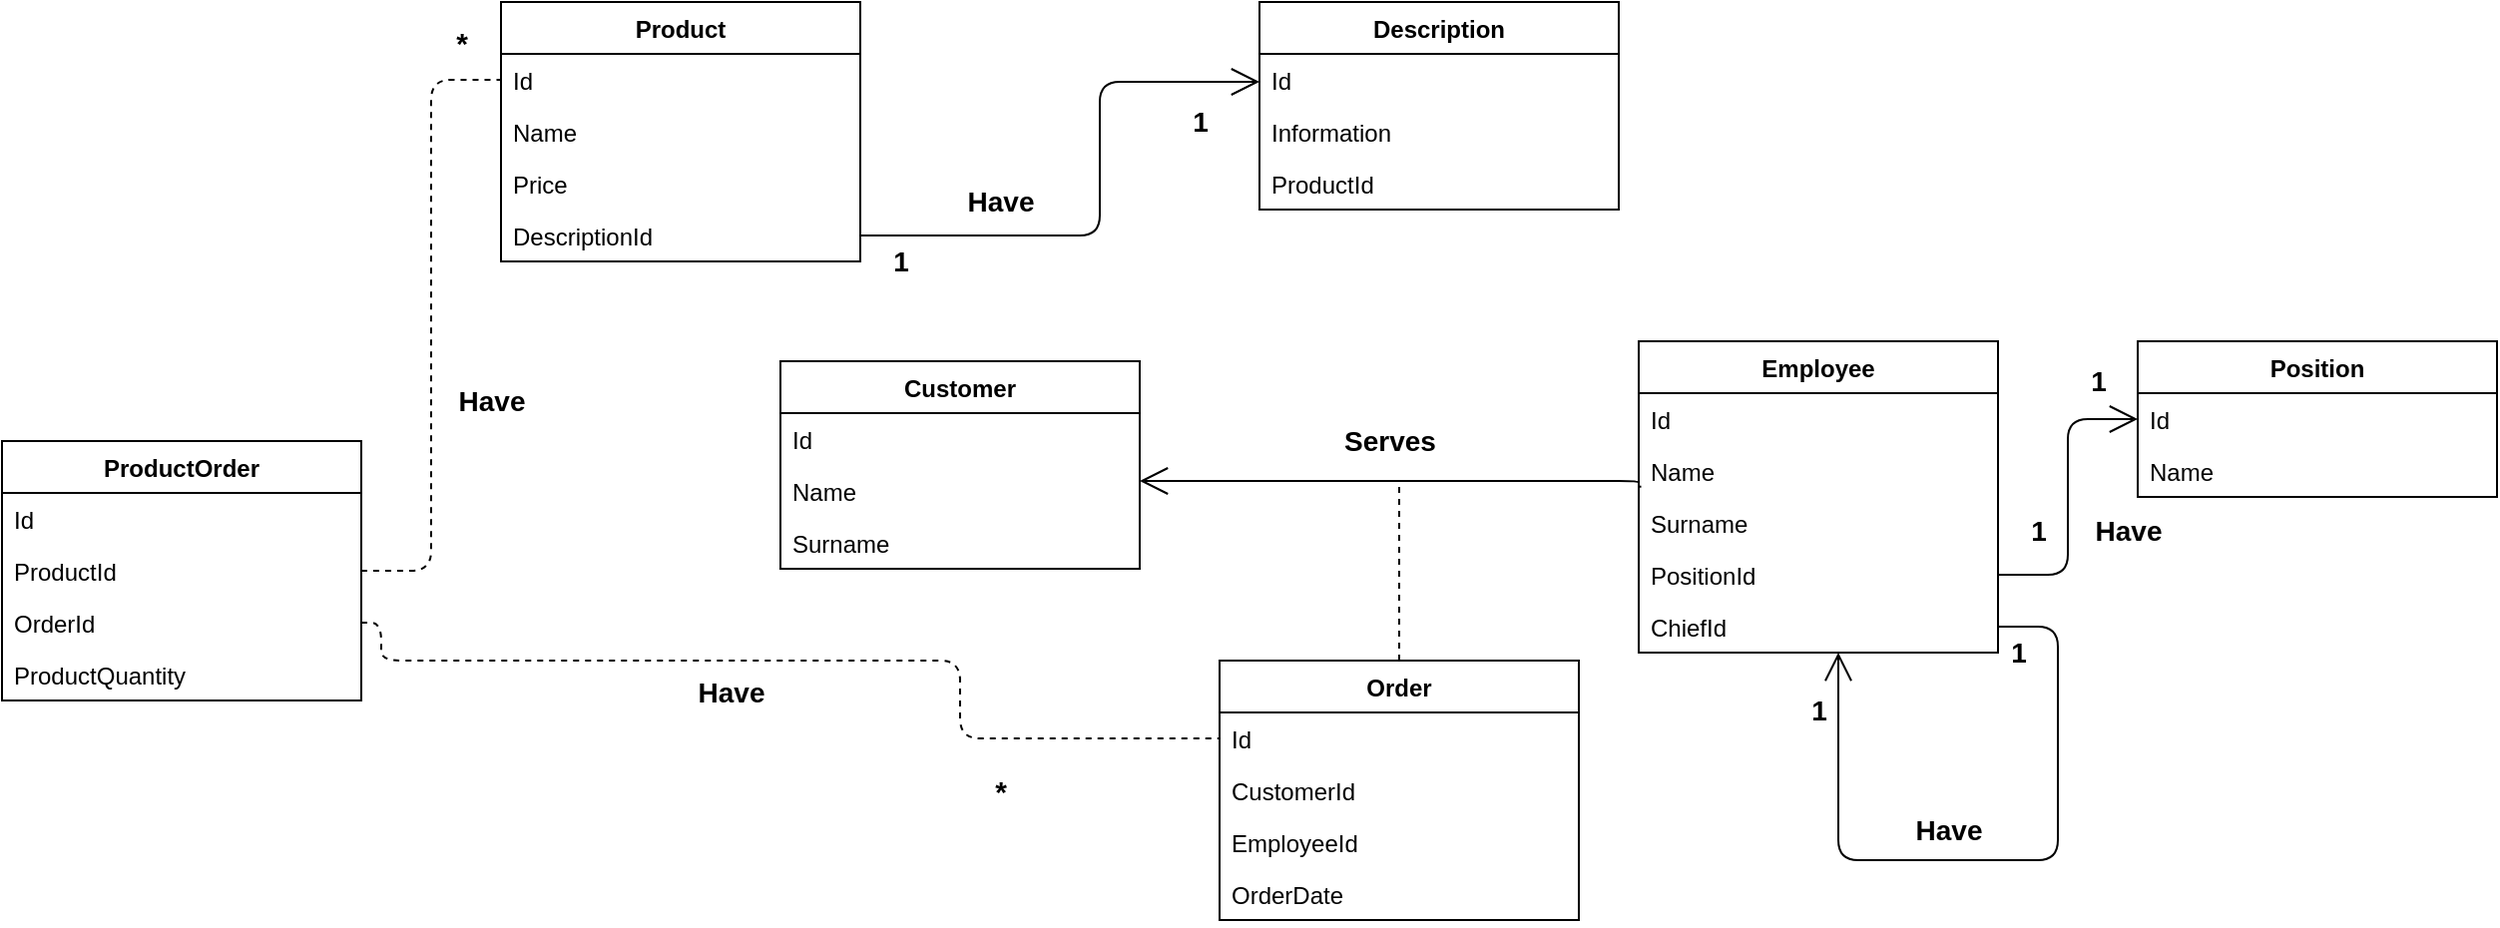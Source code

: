 <mxfile version="14.0.1" type="device"><diagram id="0FaxGf6S4Ze988oj-q5E" name="Page-1"><mxGraphModel dx="2012" dy="588" grid="1" gridSize="10" guides="1" tooltips="1" connect="1" arrows="1" fold="1" page="1" pageScale="1" pageWidth="827" pageHeight="1169" math="0" shadow="0"><root><mxCell id="0"/><mxCell id="1" parent="0"/><mxCell id="ffKP3wJ6fXEyy34qD86H-6" value="Customer" style="swimlane;fontStyle=1;align=center;verticalAlign=top;childLayout=stackLayout;horizontal=1;startSize=26;horizontalStack=0;resizeParent=1;resizeParentMax=0;resizeLast=0;collapsible=1;marginBottom=0;" vertex="1" parent="1"><mxGeometry x="330" y="200" width="180" height="104" as="geometry"/></mxCell><mxCell id="ffKP3wJ6fXEyy34qD86H-7" value="Id" style="text;strokeColor=none;fillColor=none;align=left;verticalAlign=top;spacingLeft=4;spacingRight=4;overflow=hidden;rotatable=0;points=[[0,0.5],[1,0.5]];portConstraint=eastwest;" vertex="1" parent="ffKP3wJ6fXEyy34qD86H-6"><mxGeometry y="26" width="180" height="26" as="geometry"/></mxCell><mxCell id="ffKP3wJ6fXEyy34qD86H-9" value="Name" style="text;strokeColor=none;fillColor=none;align=left;verticalAlign=top;spacingLeft=4;spacingRight=4;overflow=hidden;rotatable=0;points=[[0,0.5],[1,0.5]];portConstraint=eastwest;" vertex="1" parent="ffKP3wJ6fXEyy34qD86H-6"><mxGeometry y="52" width="180" height="26" as="geometry"/></mxCell><mxCell id="ffKP3wJ6fXEyy34qD86H-10" value="Surname" style="text;strokeColor=none;fillColor=none;align=left;verticalAlign=top;spacingLeft=4;spacingRight=4;overflow=hidden;rotatable=0;points=[[0,0.5],[1,0.5]];portConstraint=eastwest;" vertex="1" parent="ffKP3wJ6fXEyy34qD86H-6"><mxGeometry y="78" width="180" height="26" as="geometry"/></mxCell><mxCell id="ffKP3wJ6fXEyy34qD86H-11" value="Description" style="swimlane;fontStyle=1;align=center;verticalAlign=top;childLayout=stackLayout;horizontal=1;startSize=26;horizontalStack=0;resizeParent=1;resizeParentMax=0;resizeLast=0;collapsible=1;marginBottom=0;" vertex="1" parent="1"><mxGeometry x="570" y="20" width="180" height="104" as="geometry"/></mxCell><mxCell id="ffKP3wJ6fXEyy34qD86H-12" value="Id" style="text;strokeColor=none;fillColor=none;align=left;verticalAlign=top;spacingLeft=4;spacingRight=4;overflow=hidden;rotatable=0;points=[[0,0.5],[1,0.5]];portConstraint=eastwest;" vertex="1" parent="ffKP3wJ6fXEyy34qD86H-11"><mxGeometry y="26" width="180" height="26" as="geometry"/></mxCell><mxCell id="ffKP3wJ6fXEyy34qD86H-13" value="Information" style="text;strokeColor=none;fillColor=none;align=left;verticalAlign=top;spacingLeft=4;spacingRight=4;overflow=hidden;rotatable=0;points=[[0,0.5],[1,0.5]];portConstraint=eastwest;" vertex="1" parent="ffKP3wJ6fXEyy34qD86H-11"><mxGeometry y="52" width="180" height="26" as="geometry"/></mxCell><mxCell id="ffKP3wJ6fXEyy34qD86H-14" value="ProductId" style="text;strokeColor=none;fillColor=none;align=left;verticalAlign=top;spacingLeft=4;spacingRight=4;overflow=hidden;rotatable=0;points=[[0,0.5],[1,0.5]];portConstraint=eastwest;" vertex="1" parent="ffKP3wJ6fXEyy34qD86H-11"><mxGeometry y="78" width="180" height="26" as="geometry"/></mxCell><mxCell id="ffKP3wJ6fXEyy34qD86H-15" value="Employee" style="swimlane;fontStyle=1;align=center;verticalAlign=top;childLayout=stackLayout;horizontal=1;startSize=26;horizontalStack=0;resizeParent=1;resizeParentMax=0;resizeLast=0;collapsible=1;marginBottom=0;" vertex="1" parent="1"><mxGeometry x="760" y="190" width="180" height="156" as="geometry"/></mxCell><mxCell id="ffKP3wJ6fXEyy34qD86H-16" value="Id" style="text;strokeColor=none;fillColor=none;align=left;verticalAlign=top;spacingLeft=4;spacingRight=4;overflow=hidden;rotatable=0;points=[[0,0.5],[1,0.5]];portConstraint=eastwest;" vertex="1" parent="ffKP3wJ6fXEyy34qD86H-15"><mxGeometry y="26" width="180" height="26" as="geometry"/></mxCell><mxCell id="ffKP3wJ6fXEyy34qD86H-17" value="Name" style="text;strokeColor=none;fillColor=none;align=left;verticalAlign=top;spacingLeft=4;spacingRight=4;overflow=hidden;rotatable=0;points=[[0,0.5],[1,0.5]];portConstraint=eastwest;" vertex="1" parent="ffKP3wJ6fXEyy34qD86H-15"><mxGeometry y="52" width="180" height="26" as="geometry"/></mxCell><mxCell id="ffKP3wJ6fXEyy34qD86H-19" value="Surname" style="text;strokeColor=none;fillColor=none;align=left;verticalAlign=top;spacingLeft=4;spacingRight=4;overflow=hidden;rotatable=0;points=[[0,0.5],[1,0.5]];portConstraint=eastwest;" vertex="1" parent="ffKP3wJ6fXEyy34qD86H-15"><mxGeometry y="78" width="180" height="26" as="geometry"/></mxCell><mxCell id="ffKP3wJ6fXEyy34qD86H-18" value="PositionId" style="text;strokeColor=none;fillColor=none;align=left;verticalAlign=top;spacingLeft=4;spacingRight=4;overflow=hidden;rotatable=0;points=[[0,0.5],[1,0.5]];portConstraint=eastwest;" vertex="1" parent="ffKP3wJ6fXEyy34qD86H-15"><mxGeometry y="104" width="180" height="26" as="geometry"/></mxCell><mxCell id="ffKP3wJ6fXEyy34qD86H-20" value="ChiefId" style="text;strokeColor=none;fillColor=none;align=left;verticalAlign=top;spacingLeft=4;spacingRight=4;overflow=hidden;rotatable=0;points=[[0,0.5],[1,0.5]];portConstraint=eastwest;" vertex="1" parent="ffKP3wJ6fXEyy34qD86H-15"><mxGeometry y="130" width="180" height="26" as="geometry"/></mxCell><mxCell id="ffKP3wJ6fXEyy34qD86H-75" value="" style="endArrow=open;html=1;endFill=0;endSize=12;edgeStyle=orthogonalEdgeStyle;exitX=1;exitY=0.5;exitDx=0;exitDy=0;" edge="1" parent="ffKP3wJ6fXEyy34qD86H-15" source="ffKP3wJ6fXEyy34qD86H-20" target="ffKP3wJ6fXEyy34qD86H-20"><mxGeometry width="50" height="50" relative="1" as="geometry"><mxPoint x="190" y="127.0" as="sourcePoint"/><mxPoint x="90" y="190" as="targetPoint"/><Array as="points"><mxPoint x="210" y="143"/><mxPoint x="210" y="260"/><mxPoint x="100" y="260"/></Array></mxGeometry></mxCell><mxCell id="ffKP3wJ6fXEyy34qD86H-21" value="Order" style="swimlane;fontStyle=1;align=center;verticalAlign=top;childLayout=stackLayout;horizontal=1;startSize=26;horizontalStack=0;resizeParent=1;resizeParentMax=0;resizeLast=0;collapsible=1;marginBottom=0;" vertex="1" parent="1"><mxGeometry x="550" y="350" width="180" height="130" as="geometry"/></mxCell><mxCell id="ffKP3wJ6fXEyy34qD86H-22" value="Id" style="text;strokeColor=none;fillColor=none;align=left;verticalAlign=top;spacingLeft=4;spacingRight=4;overflow=hidden;rotatable=0;points=[[0,0.5],[1,0.5]];portConstraint=eastwest;" vertex="1" parent="ffKP3wJ6fXEyy34qD86H-21"><mxGeometry y="26" width="180" height="26" as="geometry"/></mxCell><mxCell id="ffKP3wJ6fXEyy34qD86H-23" value="CustomerId" style="text;strokeColor=none;fillColor=none;align=left;verticalAlign=top;spacingLeft=4;spacingRight=4;overflow=hidden;rotatable=0;points=[[0,0.5],[1,0.5]];portConstraint=eastwest;" vertex="1" parent="ffKP3wJ6fXEyy34qD86H-21"><mxGeometry y="52" width="180" height="26" as="geometry"/></mxCell><mxCell id="ffKP3wJ6fXEyy34qD86H-24" value="EmployeeId" style="text;strokeColor=none;fillColor=none;align=left;verticalAlign=top;spacingLeft=4;spacingRight=4;overflow=hidden;rotatable=0;points=[[0,0.5],[1,0.5]];portConstraint=eastwest;" vertex="1" parent="ffKP3wJ6fXEyy34qD86H-21"><mxGeometry y="78" width="180" height="26" as="geometry"/></mxCell><mxCell id="ffKP3wJ6fXEyy34qD86H-25" value="OrderDate" style="text;strokeColor=none;fillColor=none;align=left;verticalAlign=top;spacingLeft=4;spacingRight=4;overflow=hidden;rotatable=0;points=[[0,0.5],[1,0.5]];portConstraint=eastwest;" vertex="1" parent="ffKP3wJ6fXEyy34qD86H-21"><mxGeometry y="104" width="180" height="26" as="geometry"/></mxCell><mxCell id="ffKP3wJ6fXEyy34qD86H-27" value="Position" style="swimlane;fontStyle=1;align=center;verticalAlign=top;childLayout=stackLayout;horizontal=1;startSize=26;horizontalStack=0;resizeParent=1;resizeParentMax=0;resizeLast=0;collapsible=1;marginBottom=0;" vertex="1" parent="1"><mxGeometry x="1010" y="190" width="180" height="78" as="geometry"/></mxCell><mxCell id="ffKP3wJ6fXEyy34qD86H-28" value="Id" style="text;strokeColor=none;fillColor=none;align=left;verticalAlign=top;spacingLeft=4;spacingRight=4;overflow=hidden;rotatable=0;points=[[0,0.5],[1,0.5]];portConstraint=eastwest;" vertex="1" parent="ffKP3wJ6fXEyy34qD86H-27"><mxGeometry y="26" width="180" height="26" as="geometry"/></mxCell><mxCell id="ffKP3wJ6fXEyy34qD86H-29" value="Name" style="text;strokeColor=none;fillColor=none;align=left;verticalAlign=top;spacingLeft=4;spacingRight=4;overflow=hidden;rotatable=0;points=[[0,0.5],[1,0.5]];portConstraint=eastwest;" vertex="1" parent="ffKP3wJ6fXEyy34qD86H-27"><mxGeometry y="52" width="180" height="26" as="geometry"/></mxCell><mxCell id="ffKP3wJ6fXEyy34qD86H-33" value="Product" style="swimlane;fontStyle=1;align=center;verticalAlign=top;childLayout=stackLayout;horizontal=1;startSize=26;horizontalStack=0;resizeParent=1;resizeParentMax=0;resizeLast=0;collapsible=1;marginBottom=0;" vertex="1" parent="1"><mxGeometry x="190" y="20" width="180" height="130" as="geometry"/></mxCell><mxCell id="ffKP3wJ6fXEyy34qD86H-34" value="Id" style="text;strokeColor=none;fillColor=none;align=left;verticalAlign=top;spacingLeft=4;spacingRight=4;overflow=hidden;rotatable=0;points=[[0,0.5],[1,0.5]];portConstraint=eastwest;" vertex="1" parent="ffKP3wJ6fXEyy34qD86H-33"><mxGeometry y="26" width="180" height="26" as="geometry"/></mxCell><mxCell id="ffKP3wJ6fXEyy34qD86H-35" value="Name" style="text;strokeColor=none;fillColor=none;align=left;verticalAlign=top;spacingLeft=4;spacingRight=4;overflow=hidden;rotatable=0;points=[[0,0.5],[1,0.5]];portConstraint=eastwest;" vertex="1" parent="ffKP3wJ6fXEyy34qD86H-33"><mxGeometry y="52" width="180" height="26" as="geometry"/></mxCell><mxCell id="ffKP3wJ6fXEyy34qD86H-37" value="Price" style="text;strokeColor=none;fillColor=none;align=left;verticalAlign=top;spacingLeft=4;spacingRight=4;overflow=hidden;rotatable=0;points=[[0,0.5],[1,0.5]];portConstraint=eastwest;" vertex="1" parent="ffKP3wJ6fXEyy34qD86H-33"><mxGeometry y="78" width="180" height="26" as="geometry"/></mxCell><mxCell id="ffKP3wJ6fXEyy34qD86H-36" value="DescriptionId" style="text;strokeColor=none;fillColor=none;align=left;verticalAlign=top;spacingLeft=4;spacingRight=4;overflow=hidden;rotatable=0;points=[[0,0.5],[1,0.5]];portConstraint=eastwest;" vertex="1" parent="ffKP3wJ6fXEyy34qD86H-33"><mxGeometry y="104" width="180" height="26" as="geometry"/></mxCell><mxCell id="ffKP3wJ6fXEyy34qD86H-38" value="ProductOrder" style="swimlane;fontStyle=1;align=center;verticalAlign=top;childLayout=stackLayout;horizontal=1;startSize=26;horizontalStack=0;resizeParent=1;resizeParentMax=0;resizeLast=0;collapsible=1;marginBottom=0;" vertex="1" parent="1"><mxGeometry x="-60" y="240" width="180" height="130" as="geometry"/></mxCell><mxCell id="ffKP3wJ6fXEyy34qD86H-39" value="Id" style="text;strokeColor=none;fillColor=none;align=left;verticalAlign=top;spacingLeft=4;spacingRight=4;overflow=hidden;rotatable=0;points=[[0,0.5],[1,0.5]];portConstraint=eastwest;" vertex="1" parent="ffKP3wJ6fXEyy34qD86H-38"><mxGeometry y="26" width="180" height="26" as="geometry"/></mxCell><mxCell id="ffKP3wJ6fXEyy34qD86H-40" value="ProductId" style="text;strokeColor=none;fillColor=none;align=left;verticalAlign=top;spacingLeft=4;spacingRight=4;overflow=hidden;rotatable=0;points=[[0,0.5],[1,0.5]];portConstraint=eastwest;" vertex="1" parent="ffKP3wJ6fXEyy34qD86H-38"><mxGeometry y="52" width="180" height="26" as="geometry"/></mxCell><mxCell id="ffKP3wJ6fXEyy34qD86H-41" value="OrderId" style="text;strokeColor=none;fillColor=none;align=left;verticalAlign=top;spacingLeft=4;spacingRight=4;overflow=hidden;rotatable=0;points=[[0,0.5],[1,0.5]];portConstraint=eastwest;" vertex="1" parent="ffKP3wJ6fXEyy34qD86H-38"><mxGeometry y="78" width="180" height="26" as="geometry"/></mxCell><mxCell id="ffKP3wJ6fXEyy34qD86H-42" value="ProductQuantity" style="text;strokeColor=none;fillColor=none;align=left;verticalAlign=top;spacingLeft=4;spacingRight=4;overflow=hidden;rotatable=0;points=[[0,0.5],[1,0.5]];portConstraint=eastwest;" vertex="1" parent="ffKP3wJ6fXEyy34qD86H-38"><mxGeometry y="104" width="180" height="26" as="geometry"/></mxCell><mxCell id="ffKP3wJ6fXEyy34qD86H-44" value="" style="endArrow=open;html=1;exitX=1;exitY=0.5;exitDx=0;exitDy=0;endFill=0;endSize=12;edgeStyle=orthogonalEdgeStyle;" edge="1" parent="1" source="ffKP3wJ6fXEyy34qD86H-36"><mxGeometry width="50" height="50" relative="1" as="geometry"><mxPoint x="660" y="210" as="sourcePoint"/><mxPoint x="570" y="60" as="targetPoint"/><Array as="points"><mxPoint x="490" y="137"/><mxPoint x="490" y="60"/></Array></mxGeometry></mxCell><mxCell id="ffKP3wJ6fXEyy34qD86H-49" value="&lt;font style=&quot;font-size: 14px&quot;&gt;1&lt;/font&gt;" style="text;html=1;align=center;verticalAlign=middle;resizable=0;points=[];autosize=1;fontStyle=1" vertex="1" parent="1"><mxGeometry x="530" y="70" width="20" height="20" as="geometry"/></mxCell><mxCell id="ffKP3wJ6fXEyy34qD86H-50" value="&lt;font style=&quot;font-size: 14px&quot;&gt;&lt;b&gt;1&lt;/b&gt;&lt;/font&gt;" style="text;html=1;align=center;verticalAlign=middle;resizable=0;points=[];autosize=1;strokeWidth=4;" vertex="1" parent="1"><mxGeometry x="380" y="140" width="20" height="20" as="geometry"/></mxCell><mxCell id="ffKP3wJ6fXEyy34qD86H-52" value="" style="endArrow=none;dashed=1;html=1;exitX=1;exitY=0.5;exitDx=0;exitDy=0;entryX=0;entryY=0.5;entryDx=0;entryDy=0;edgeStyle=orthogonalEdgeStyle;" edge="1" parent="1" source="ffKP3wJ6fXEyy34qD86H-40" target="ffKP3wJ6fXEyy34qD86H-34"><mxGeometry width="50" height="50" relative="1" as="geometry"><mxPoint x="220" y="330" as="sourcePoint"/><mxPoint x="180" y="180" as="targetPoint"/></mxGeometry></mxCell><mxCell id="ffKP3wJ6fXEyy34qD86H-53" value="" style="endArrow=none;dashed=1;html=1;exitX=1;exitY=0.5;exitDx=0;exitDy=0;edgeStyle=orthogonalEdgeStyle;entryX=0;entryY=0.5;entryDx=0;entryDy=0;" edge="1" parent="1" source="ffKP3wJ6fXEyy34qD86H-41" target="ffKP3wJ6fXEyy34qD86H-22"><mxGeometry width="50" height="50" relative="1" as="geometry"><mxPoint x="130" y="315" as="sourcePoint"/><mxPoint x="440" y="400" as="targetPoint"/><Array as="points"><mxPoint x="130" y="331"/><mxPoint x="130" y="350"/><mxPoint x="420" y="350"/><mxPoint x="420" y="389"/></Array></mxGeometry></mxCell><mxCell id="ffKP3wJ6fXEyy34qD86H-54" value="&lt;font style=&quot;font-size: 15px&quot;&gt;*&lt;/font&gt;" style="text;html=1;align=center;verticalAlign=middle;resizable=0;points=[];autosize=1;fontStyle=1" vertex="1" parent="1"><mxGeometry x="160" y="30" width="20" height="20" as="geometry"/></mxCell><mxCell id="ffKP3wJ6fXEyy34qD86H-56" value="&lt;font style=&quot;font-size: 15px&quot;&gt;*&lt;/font&gt;" style="text;html=1;align=center;verticalAlign=middle;resizable=0;points=[];autosize=1;fontStyle=1" vertex="1" parent="1"><mxGeometry x="430" y="405" width="20" height="20" as="geometry"/></mxCell><mxCell id="ffKP3wJ6fXEyy34qD86H-58" value="&lt;font style=&quot;font-size: 14px&quot;&gt;Have&lt;/font&gt;" style="text;html=1;align=center;verticalAlign=middle;resizable=0;points=[];autosize=1;fontStyle=1" vertex="1" parent="1"><mxGeometry x="415" y="110" width="50" height="20" as="geometry"/></mxCell><mxCell id="ffKP3wJ6fXEyy34qD86H-64" value="&lt;font style=&quot;font-size: 14px&quot;&gt;Have&lt;/font&gt;" style="text;html=1;align=center;verticalAlign=middle;resizable=0;points=[];autosize=1;fontStyle=1" vertex="1" parent="1"><mxGeometry x="160" y="210" width="50" height="20" as="geometry"/></mxCell><mxCell id="ffKP3wJ6fXEyy34qD86H-65" value="&lt;font style=&quot;font-size: 14px&quot;&gt;Have&lt;/font&gt;" style="text;html=1;align=center;verticalAlign=middle;resizable=0;points=[];autosize=1;fontStyle=1" vertex="1" parent="1"><mxGeometry x="280" y="356" width="50" height="20" as="geometry"/></mxCell><mxCell id="ffKP3wJ6fXEyy34qD86H-70" value="" style="endArrow=open;html=1;endFill=0;endSize=12;edgeStyle=orthogonalEdgeStyle;exitX=1;exitY=0.5;exitDx=0;exitDy=0;entryX=0;entryY=0.5;entryDx=0;entryDy=0;" edge="1" parent="1" source="ffKP3wJ6fXEyy34qD86H-18" target="ffKP3wJ6fXEyy34qD86H-28"><mxGeometry width="50" height="50" relative="1" as="geometry"><mxPoint x="900" y="140" as="sourcePoint"/><mxPoint x="950" y="120" as="targetPoint"/></mxGeometry></mxCell><mxCell id="ffKP3wJ6fXEyy34qD86H-71" value="&lt;font style=&quot;font-size: 14px&quot;&gt;1&lt;/font&gt;" style="text;html=1;align=center;verticalAlign=middle;resizable=0;points=[];autosize=1;fontStyle=1" vertex="1" parent="1"><mxGeometry x="950" y="275" width="20" height="20" as="geometry"/></mxCell><mxCell id="ffKP3wJ6fXEyy34qD86H-72" value="&lt;font style=&quot;font-size: 14px&quot;&gt;1&lt;/font&gt;" style="text;html=1;align=center;verticalAlign=middle;resizable=0;points=[];autosize=1;fontStyle=1" vertex="1" parent="1"><mxGeometry x="980" y="200" width="20" height="20" as="geometry"/></mxCell><mxCell id="ffKP3wJ6fXEyy34qD86H-73" value="&lt;font style=&quot;font-size: 14px&quot;&gt;Have&lt;/font&gt;" style="text;html=1;align=center;verticalAlign=middle;resizable=0;points=[];autosize=1;fontStyle=1" vertex="1" parent="1"><mxGeometry x="980" y="275" width="50" height="20" as="geometry"/></mxCell><mxCell id="ffKP3wJ6fXEyy34qD86H-76" value="&lt;font style=&quot;font-size: 14px&quot;&gt;1&lt;/font&gt;" style="text;html=1;align=center;verticalAlign=middle;resizable=0;points=[];autosize=1;fontStyle=1" vertex="1" parent="1"><mxGeometry x="940" y="336" width="20" height="20" as="geometry"/></mxCell><mxCell id="ffKP3wJ6fXEyy34qD86H-77" value="&lt;font style=&quot;font-size: 14px&quot;&gt;1&lt;/font&gt;" style="text;html=1;align=center;verticalAlign=middle;resizable=0;points=[];autosize=1;fontStyle=1" vertex="1" parent="1"><mxGeometry x="840" y="365" width="20" height="20" as="geometry"/></mxCell><mxCell id="ffKP3wJ6fXEyy34qD86H-78" value="&lt;font style=&quot;font-size: 14px&quot;&gt;Have&lt;/font&gt;" style="text;html=1;align=center;verticalAlign=middle;resizable=0;points=[];autosize=1;fontStyle=1" vertex="1" parent="1"><mxGeometry x="890" y="425" width="50" height="20" as="geometry"/></mxCell><mxCell id="ffKP3wJ6fXEyy34qD86H-80" value="" style="endArrow=open;html=1;exitX=0.007;exitY=0.801;exitDx=0;exitDy=0;endFill=0;endSize=12;edgeStyle=orthogonalEdgeStyle;exitPerimeter=0;" edge="1" parent="1" source="ffKP3wJ6fXEyy34qD86H-17" target="ffKP3wJ6fXEyy34qD86H-9"><mxGeometry width="50" height="50" relative="1" as="geometry"><mxPoint x="380" y="147" as="sourcePoint"/><mxPoint x="580" y="70" as="targetPoint"/><Array as="points"><mxPoint x="760" y="263"/><mxPoint x="760" y="260"/></Array></mxGeometry></mxCell><mxCell id="ffKP3wJ6fXEyy34qD86H-82" value="&lt;font style=&quot;font-size: 14px&quot;&gt;Serves&lt;/font&gt;" style="text;html=1;align=center;verticalAlign=middle;resizable=0;points=[];autosize=1;fontStyle=1" vertex="1" parent="1"><mxGeometry x="605" y="230" width="60" height="20" as="geometry"/></mxCell><mxCell id="ffKP3wJ6fXEyy34qD86H-84" value="" style="endArrow=none;dashed=1;html=1;exitX=0.5;exitY=0;exitDx=0;exitDy=0;" edge="1" parent="1" source="ffKP3wJ6fXEyy34qD86H-21"><mxGeometry width="50" height="50" relative="1" as="geometry"><mxPoint x="550" y="320" as="sourcePoint"/><mxPoint x="640" y="260" as="targetPoint"/></mxGeometry></mxCell></root></mxGraphModel></diagram></mxfile>